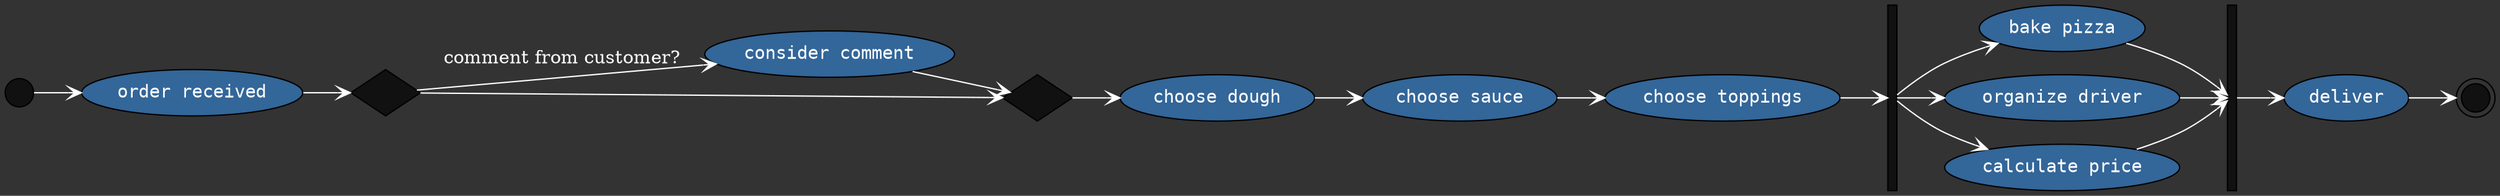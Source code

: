 digraph  {
graph [bgcolor="#333333" rankdir="LR"]
node [fontname="Courier" shape="oval" fillcolor="#336699" style="filled" fontcolor="white"]
edge [color="white" fontcolor="white" splines="curved" arrowhead="open"]
"consider comment"
"consider comment"->"join_8674665223082153551"
"bake pizza"
"bake pizza"->"join_4037200794235010051"
"organize driver"
"organize driver"->"join_4037200794235010051"
"join_4037200794235010051"[label="" fillcolor="#111111" height="2" width="0.1" shape="rectangle"]
"join_4037200794235010051"->"deliver"
"deliver"
"deliver"->"end"
"end"[label="" style="filled" fillcolor="#111111" height="0.3" shape="doublecircle"]
"start"[shape="circle" label="" style="filled" fillcolor="#111111" height="0.3"]
"start"->"order received"
"order received"
"order received"->"cond_5577006791947779410"
"cond_5577006791947779410"[shape="diamond" label="" fillcolor="#111111"]
"cond_5577006791947779410"->"consider comment"[label="comment from customer?"]
"cond_5577006791947779410"->"join_8674665223082153551"
"choose toppings"
"choose toppings"->"cond_6129484611666145821"
"cond_6129484611666145821"[shape="rectangle" label="" fillcolor="#111111" height="2" width="0.1"]
"cond_6129484611666145821"->"bake pizza"
"cond_6129484611666145821"->"organize driver"
"cond_6129484611666145821"->"calculate price"
"calculate price"
"calculate price"->"join_4037200794235010051"
"join_8674665223082153551"[label="" fillcolor="#111111" shape="diamond"]
"join_8674665223082153551"->"choose dough"
"choose dough"
"choose dough"->"choose sauce"
"choose sauce"
"choose sauce"->"choose toppings"
}